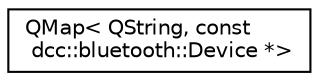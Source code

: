 digraph "类继承关系图"
{
  edge [fontname="Helvetica",fontsize="10",labelfontname="Helvetica",labelfontsize="10"];
  node [fontname="Helvetica",fontsize="10",shape=record];
  rankdir="LR";
  Node0 [label="QMap\< QString, const\l dcc::bluetooth::Device *\>",height=0.2,width=0.4,color="black", fillcolor="white", style="filled",URL="$class_q_map.html"];
}
